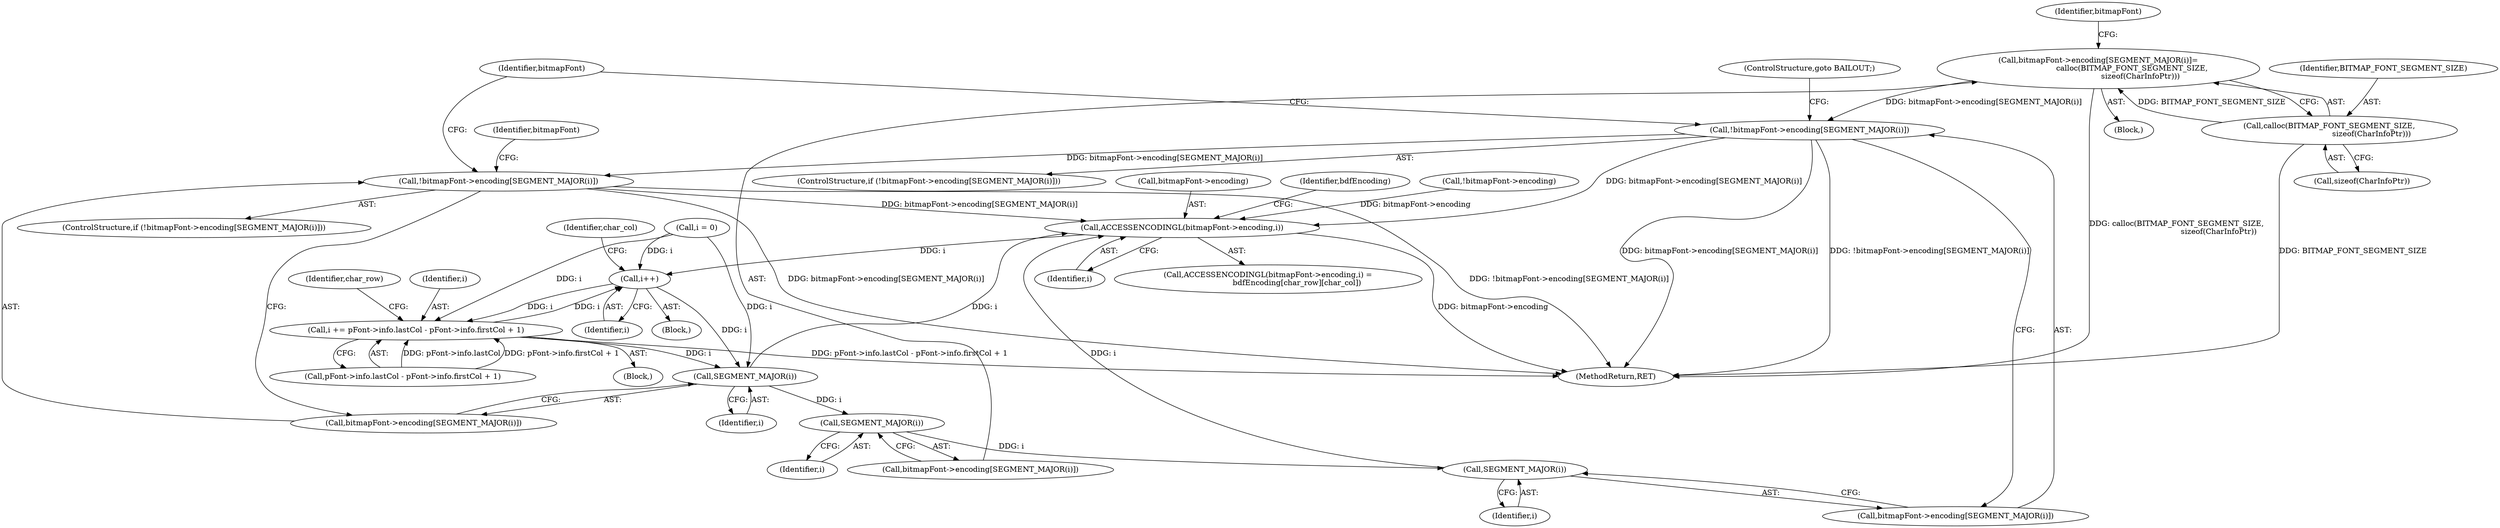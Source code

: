 digraph "0_libxfont_4d024ac10f964f6bd372ae0dd14f02772a6e5f63@array" {
"1001152" [label="(Call,bitmapFont->encoding[SEGMENT_MAJOR(i)]=\n                            calloc(BITMAP_FONT_SEGMENT_SIZE,\n                                   sizeof(CharInfoPtr)))"];
"1001159" [label="(Call,calloc(BITMAP_FONT_SEGMENT_SIZE,\n                                   sizeof(CharInfoPtr)))"];
"1001164" [label="(Call,!bitmapFont->encoding[SEGMENT_MAJOR(i)])"];
"1001144" [label="(Call,!bitmapFont->encoding[SEGMENT_MAJOR(i)])"];
"1001173" [label="(Call,ACCESSENCODINGL(bitmapFont->encoding,i))"];
"1001183" [label="(Call,i++)"];
"1001092" [label="(Call,i += pFont->info.lastCol - pFont->info.firstCol + 1)"];
"1001149" [label="(Call,SEGMENT_MAJOR(i))"];
"1001157" [label="(Call,SEGMENT_MAJOR(i))"];
"1001169" [label="(Call,SEGMENT_MAJOR(i))"];
"1001159" [label="(Call,calloc(BITMAP_FONT_SEGMENT_SIZE,\n                                   sizeof(CharInfoPtr)))"];
"1001174" [label="(Call,bitmapFont->encoding)"];
"1001180" [label="(Identifier,bdfEncoding)"];
"1001144" [label="(Call,!bitmapFont->encoding[SEGMENT_MAJOR(i)])"];
"1001151" [label="(Block,)"];
"1001143" [label="(ControlStructure,if (!bitmapFont->encoding[SEGMENT_MAJOR(i)]))"];
"1001167" [label="(Identifier,bitmapFont)"];
"1001145" [label="(Call,bitmapFont->encoding[SEGMENT_MAJOR(i)])"];
"1001157" [label="(Call,SEGMENT_MAJOR(i))"];
"1001160" [label="(Identifier,BITMAP_FONT_SEGMENT_SIZE)"];
"1001094" [label="(Call,pFont->info.lastCol - pFont->info.firstCol + 1)"];
"1001224" [label="(MethodReturn,RET)"];
"1001171" [label="(ControlStructure,goto BAILOUT;)"];
"1001175" [label="(Identifier,bitmapFont)"];
"1001169" [label="(Call,SEGMENT_MAJOR(i))"];
"1001055" [label="(Call,i = 0)"];
"1001034" [label="(Call,!bitmapFont->encoding)"];
"1001084" [label="(Block,)"];
"1001152" [label="(Call,bitmapFont->encoding[SEGMENT_MAJOR(i)]=\n                            calloc(BITMAP_FONT_SEGMENT_SIZE,\n                                   sizeof(CharInfoPtr)))"];
"1001093" [label="(Identifier,i)"];
"1001074" [label="(Identifier,char_row)"];
"1001173" [label="(Call,ACCESSENCODINGL(bitmapFont->encoding,i))"];
"1001150" [label="(Identifier,i)"];
"1001125" [label="(Identifier,char_col)"];
"1001177" [label="(Identifier,i)"];
"1001092" [label="(Call,i += pFont->info.lastCol - pFont->info.firstCol + 1)"];
"1001161" [label="(Call,sizeof(CharInfoPtr))"];
"1001183" [label="(Call,i++)"];
"1001165" [label="(Call,bitmapFont->encoding[SEGMENT_MAJOR(i)])"];
"1001158" [label="(Identifier,i)"];
"1001149" [label="(Call,SEGMENT_MAJOR(i))"];
"1001172" [label="(Call,ACCESSENCODINGL(bitmapFont->encoding,i) =\n                        bdfEncoding[char_row][char_col])"];
"1001153" [label="(Call,bitmapFont->encoding[SEGMENT_MAJOR(i)])"];
"1001184" [label="(Identifier,i)"];
"1001126" [label="(Block,)"];
"1001155" [label="(Identifier,bitmapFont)"];
"1001163" [label="(ControlStructure,if (!bitmapFont->encoding[SEGMENT_MAJOR(i)]))"];
"1001164" [label="(Call,!bitmapFont->encoding[SEGMENT_MAJOR(i)])"];
"1001170" [label="(Identifier,i)"];
"1001152" -> "1001151"  [label="AST: "];
"1001152" -> "1001159"  [label="CFG: "];
"1001153" -> "1001152"  [label="AST: "];
"1001159" -> "1001152"  [label="AST: "];
"1001167" -> "1001152"  [label="CFG: "];
"1001152" -> "1001224"  [label="DDG: calloc(BITMAP_FONT_SEGMENT_SIZE,\n                                   sizeof(CharInfoPtr))"];
"1001159" -> "1001152"  [label="DDG: BITMAP_FONT_SEGMENT_SIZE"];
"1001152" -> "1001164"  [label="DDG: bitmapFont->encoding[SEGMENT_MAJOR(i)]"];
"1001159" -> "1001161"  [label="CFG: "];
"1001160" -> "1001159"  [label="AST: "];
"1001161" -> "1001159"  [label="AST: "];
"1001159" -> "1001224"  [label="DDG: BITMAP_FONT_SEGMENT_SIZE"];
"1001164" -> "1001163"  [label="AST: "];
"1001164" -> "1001165"  [label="CFG: "];
"1001165" -> "1001164"  [label="AST: "];
"1001171" -> "1001164"  [label="CFG: "];
"1001175" -> "1001164"  [label="CFG: "];
"1001164" -> "1001224"  [label="DDG: bitmapFont->encoding[SEGMENT_MAJOR(i)]"];
"1001164" -> "1001224"  [label="DDG: !bitmapFont->encoding[SEGMENT_MAJOR(i)]"];
"1001164" -> "1001144"  [label="DDG: bitmapFont->encoding[SEGMENT_MAJOR(i)]"];
"1001164" -> "1001173"  [label="DDG: bitmapFont->encoding[SEGMENT_MAJOR(i)]"];
"1001144" -> "1001143"  [label="AST: "];
"1001144" -> "1001145"  [label="CFG: "];
"1001145" -> "1001144"  [label="AST: "];
"1001155" -> "1001144"  [label="CFG: "];
"1001175" -> "1001144"  [label="CFG: "];
"1001144" -> "1001224"  [label="DDG: bitmapFont->encoding[SEGMENT_MAJOR(i)]"];
"1001144" -> "1001224"  [label="DDG: !bitmapFont->encoding[SEGMENT_MAJOR(i)]"];
"1001144" -> "1001173"  [label="DDG: bitmapFont->encoding[SEGMENT_MAJOR(i)]"];
"1001173" -> "1001172"  [label="AST: "];
"1001173" -> "1001177"  [label="CFG: "];
"1001174" -> "1001173"  [label="AST: "];
"1001177" -> "1001173"  [label="AST: "];
"1001180" -> "1001173"  [label="CFG: "];
"1001173" -> "1001224"  [label="DDG: bitmapFont->encoding"];
"1001034" -> "1001173"  [label="DDG: bitmapFont->encoding"];
"1001169" -> "1001173"  [label="DDG: i"];
"1001149" -> "1001173"  [label="DDG: i"];
"1001173" -> "1001183"  [label="DDG: i"];
"1001183" -> "1001126"  [label="AST: "];
"1001183" -> "1001184"  [label="CFG: "];
"1001184" -> "1001183"  [label="AST: "];
"1001125" -> "1001183"  [label="CFG: "];
"1001183" -> "1001092"  [label="DDG: i"];
"1001183" -> "1001149"  [label="DDG: i"];
"1001055" -> "1001183"  [label="DDG: i"];
"1001092" -> "1001183"  [label="DDG: i"];
"1001092" -> "1001084"  [label="AST: "];
"1001092" -> "1001094"  [label="CFG: "];
"1001093" -> "1001092"  [label="AST: "];
"1001094" -> "1001092"  [label="AST: "];
"1001074" -> "1001092"  [label="CFG: "];
"1001092" -> "1001224"  [label="DDG: pFont->info.lastCol - pFont->info.firstCol + 1"];
"1001094" -> "1001092"  [label="DDG: pFont->info.lastCol"];
"1001094" -> "1001092"  [label="DDG: pFont->info.firstCol + 1"];
"1001055" -> "1001092"  [label="DDG: i"];
"1001092" -> "1001149"  [label="DDG: i"];
"1001149" -> "1001145"  [label="AST: "];
"1001149" -> "1001150"  [label="CFG: "];
"1001150" -> "1001149"  [label="AST: "];
"1001145" -> "1001149"  [label="CFG: "];
"1001055" -> "1001149"  [label="DDG: i"];
"1001149" -> "1001157"  [label="DDG: i"];
"1001157" -> "1001153"  [label="AST: "];
"1001157" -> "1001158"  [label="CFG: "];
"1001158" -> "1001157"  [label="AST: "];
"1001153" -> "1001157"  [label="CFG: "];
"1001157" -> "1001169"  [label="DDG: i"];
"1001169" -> "1001165"  [label="AST: "];
"1001169" -> "1001170"  [label="CFG: "];
"1001170" -> "1001169"  [label="AST: "];
"1001165" -> "1001169"  [label="CFG: "];
}
